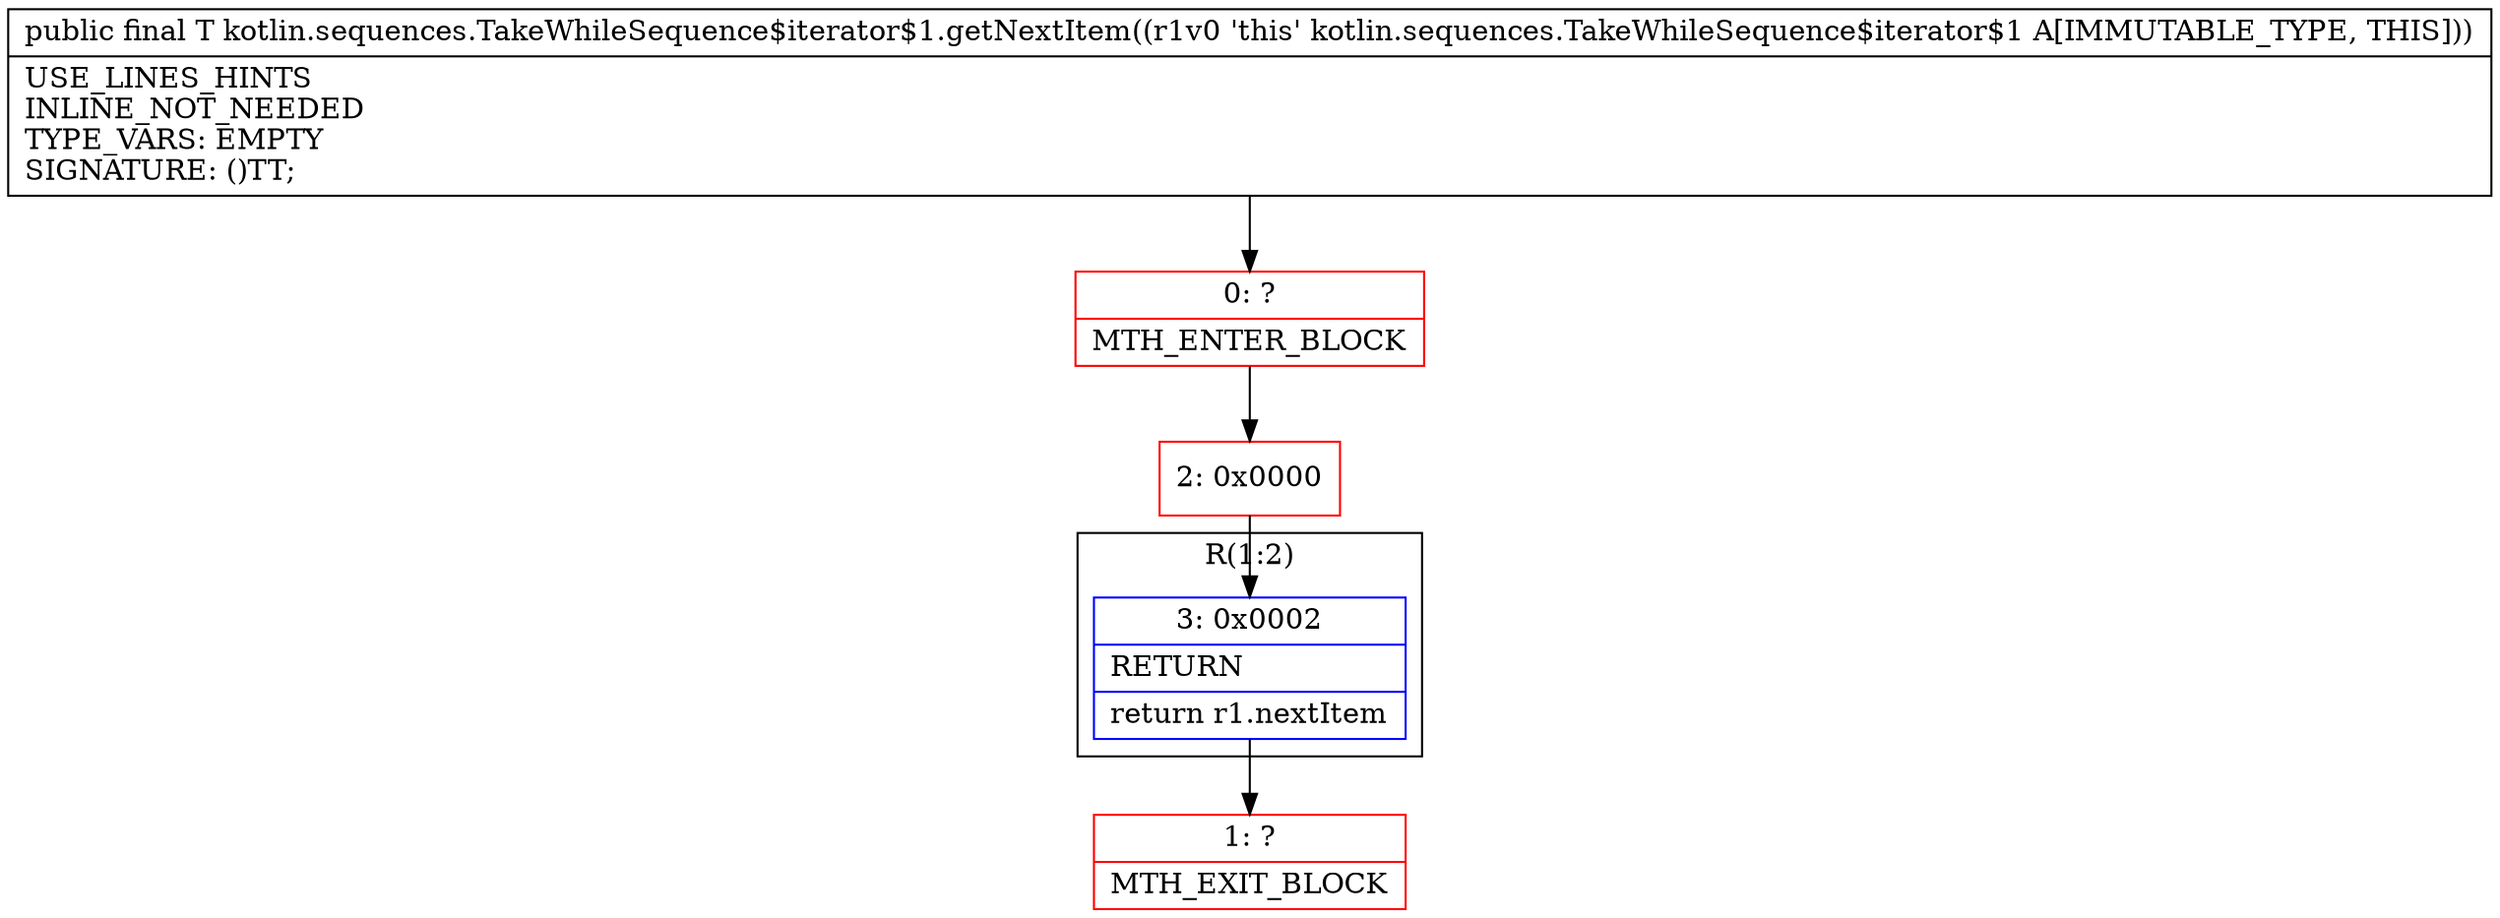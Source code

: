 digraph "CFG forkotlin.sequences.TakeWhileSequence$iterator$1.getNextItem()Ljava\/lang\/Object;" {
subgraph cluster_Region_1769489453 {
label = "R(1:2)";
node [shape=record,color=blue];
Node_3 [shape=record,label="{3\:\ 0x0002|RETURN\l|return r1.nextItem\l}"];
}
Node_0 [shape=record,color=red,label="{0\:\ ?|MTH_ENTER_BLOCK\l}"];
Node_2 [shape=record,color=red,label="{2\:\ 0x0000}"];
Node_1 [shape=record,color=red,label="{1\:\ ?|MTH_EXIT_BLOCK\l}"];
MethodNode[shape=record,label="{public final T kotlin.sequences.TakeWhileSequence$iterator$1.getNextItem((r1v0 'this' kotlin.sequences.TakeWhileSequence$iterator$1 A[IMMUTABLE_TYPE, THIS]))  | USE_LINES_HINTS\lINLINE_NOT_NEEDED\lTYPE_VARS: EMPTY\lSIGNATURE: ()TT;\l}"];
MethodNode -> Node_0;Node_3 -> Node_1;
Node_0 -> Node_2;
Node_2 -> Node_3;
}

